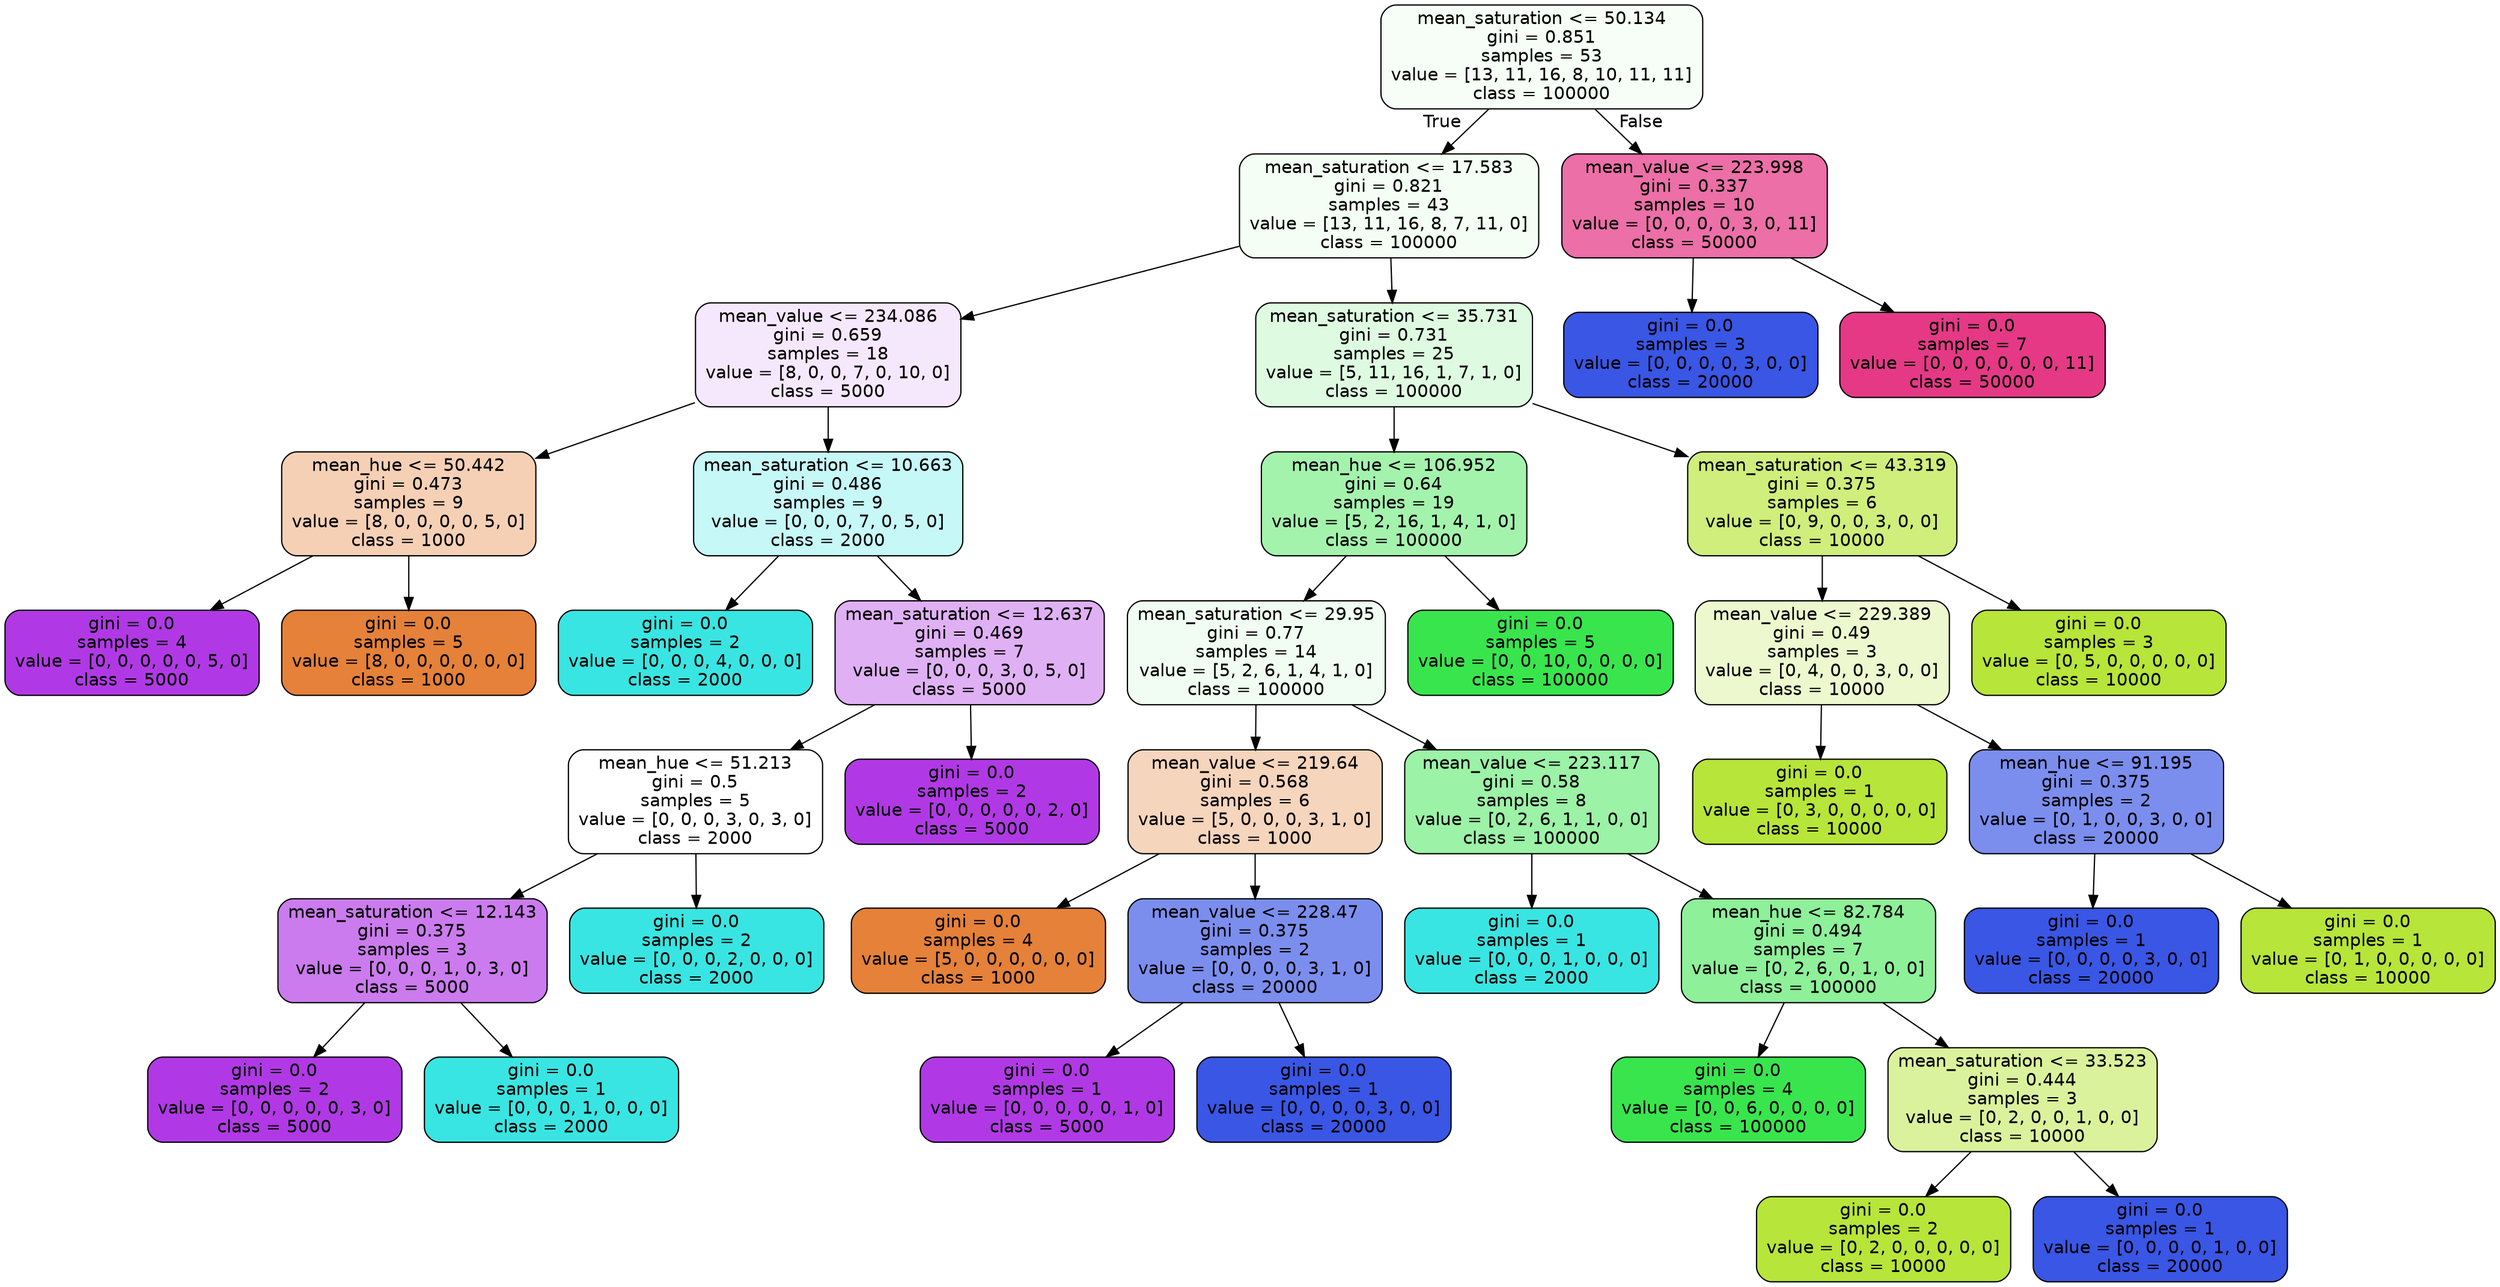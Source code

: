 digraph Tree {
node [shape=box, style="filled, rounded", color="black", fontname="helvetica"] ;
edge [fontname="helvetica"] ;
0 [label="mean_saturation <= 50.134\ngini = 0.851\nsamples = 53\nvalue = [13, 11, 16, 8, 10, 11, 11]\nclass = 100000", fillcolor="#f6fef7"] ;
1 [label="mean_saturation <= 17.583\ngini = 0.821\nsamples = 43\nvalue = [13, 11, 16, 8, 7, 11, 0]\nclass = 100000", fillcolor="#f4fef5"] ;
0 -> 1 [labeldistance=2.5, labelangle=45, headlabel="True"] ;
2 [label="mean_value <= 234.086\ngini = 0.659\nsamples = 18\nvalue = [8, 0, 0, 7, 0, 10, 0]\nclass = 5000", fillcolor="#f6e8fc"] ;
1 -> 2 ;
3 [label="mean_hue <= 50.442\ngini = 0.473\nsamples = 9\nvalue = [8, 0, 0, 0, 0, 5, 0]\nclass = 1000", fillcolor="#f5d0b5"] ;
2 -> 3 ;
4 [label="gini = 0.0\nsamples = 4\nvalue = [0, 0, 0, 0, 0, 5, 0]\nclass = 5000", fillcolor="#b139e5"] ;
3 -> 4 ;
5 [label="gini = 0.0\nsamples = 5\nvalue = [8, 0, 0, 0, 0, 0, 0]\nclass = 1000", fillcolor="#e58139"] ;
3 -> 5 ;
6 [label="mean_saturation <= 10.663\ngini = 0.486\nsamples = 9\nvalue = [0, 0, 0, 7, 0, 5, 0]\nclass = 2000", fillcolor="#c6f8f7"] ;
2 -> 6 ;
7 [label="gini = 0.0\nsamples = 2\nvalue = [0, 0, 0, 4, 0, 0, 0]\nclass = 2000", fillcolor="#39e5e2"] ;
6 -> 7 ;
8 [label="mean_saturation <= 12.637\ngini = 0.469\nsamples = 7\nvalue = [0, 0, 0, 3, 0, 5, 0]\nclass = 5000", fillcolor="#e0b0f5"] ;
6 -> 8 ;
9 [label="mean_hue <= 51.213\ngini = 0.5\nsamples = 5\nvalue = [0, 0, 0, 3, 0, 3, 0]\nclass = 2000", fillcolor="#ffffff"] ;
8 -> 9 ;
10 [label="mean_saturation <= 12.143\ngini = 0.375\nsamples = 3\nvalue = [0, 0, 0, 1, 0, 3, 0]\nclass = 5000", fillcolor="#cb7bee"] ;
9 -> 10 ;
11 [label="gini = 0.0\nsamples = 2\nvalue = [0, 0, 0, 0, 0, 3, 0]\nclass = 5000", fillcolor="#b139e5"] ;
10 -> 11 ;
12 [label="gini = 0.0\nsamples = 1\nvalue = [0, 0, 0, 1, 0, 0, 0]\nclass = 2000", fillcolor="#39e5e2"] ;
10 -> 12 ;
13 [label="gini = 0.0\nsamples = 2\nvalue = [0, 0, 0, 2, 0, 0, 0]\nclass = 2000", fillcolor="#39e5e2"] ;
9 -> 13 ;
14 [label="gini = 0.0\nsamples = 2\nvalue = [0, 0, 0, 0, 0, 2, 0]\nclass = 5000", fillcolor="#b139e5"] ;
8 -> 14 ;
15 [label="mean_saturation <= 35.731\ngini = 0.731\nsamples = 25\nvalue = [5, 11, 16, 1, 7, 1, 0]\nclass = 100000", fillcolor="#defbe1"] ;
1 -> 15 ;
16 [label="mean_hue <= 106.952\ngini = 0.64\nsamples = 19\nvalue = [5, 2, 16, 1, 4, 1, 0]\nclass = 100000", fillcolor="#a4f3ad"] ;
15 -> 16 ;
17 [label="mean_saturation <= 29.95\ngini = 0.77\nsamples = 14\nvalue = [5, 2, 6, 1, 4, 1, 0]\nclass = 100000", fillcolor="#f1fdf2"] ;
16 -> 17 ;
18 [label="mean_value <= 219.64\ngini = 0.568\nsamples = 6\nvalue = [5, 0, 0, 0, 3, 1, 0]\nclass = 1000", fillcolor="#f6d5bd"] ;
17 -> 18 ;
19 [label="gini = 0.0\nsamples = 4\nvalue = [5, 0, 0, 0, 0, 0, 0]\nclass = 1000", fillcolor="#e58139"] ;
18 -> 19 ;
20 [label="mean_value <= 228.47\ngini = 0.375\nsamples = 2\nvalue = [0, 0, 0, 0, 3, 1, 0]\nclass = 20000", fillcolor="#7b8eee"] ;
18 -> 20 ;
21 [label="gini = 0.0\nsamples = 1\nvalue = [0, 0, 0, 0, 0, 1, 0]\nclass = 5000", fillcolor="#b139e5"] ;
20 -> 21 ;
22 [label="gini = 0.0\nsamples = 1\nvalue = [0, 0, 0, 0, 3, 0, 0]\nclass = 20000", fillcolor="#3956e5"] ;
20 -> 22 ;
23 [label="mean_value <= 223.117\ngini = 0.58\nsamples = 8\nvalue = [0, 2, 6, 1, 1, 0, 0]\nclass = 100000", fillcolor="#9cf2a6"] ;
17 -> 23 ;
24 [label="gini = 0.0\nsamples = 1\nvalue = [0, 0, 0, 1, 0, 0, 0]\nclass = 2000", fillcolor="#39e5e2"] ;
23 -> 24 ;
25 [label="mean_hue <= 82.784\ngini = 0.494\nsamples = 7\nvalue = [0, 2, 6, 0, 1, 0, 0]\nclass = 100000", fillcolor="#8ef099"] ;
23 -> 25 ;
26 [label="gini = 0.0\nsamples = 4\nvalue = [0, 0, 6, 0, 0, 0, 0]\nclass = 100000", fillcolor="#39e54d"] ;
25 -> 26 ;
27 [label="mean_saturation <= 33.523\ngini = 0.444\nsamples = 3\nvalue = [0, 2, 0, 0, 1, 0, 0]\nclass = 10000", fillcolor="#dbf29c"] ;
25 -> 27 ;
28 [label="gini = 0.0\nsamples = 2\nvalue = [0, 2, 0, 0, 0, 0, 0]\nclass = 10000", fillcolor="#b7e539"] ;
27 -> 28 ;
29 [label="gini = 0.0\nsamples = 1\nvalue = [0, 0, 0, 0, 1, 0, 0]\nclass = 20000", fillcolor="#3956e5"] ;
27 -> 29 ;
30 [label="gini = 0.0\nsamples = 5\nvalue = [0, 0, 10, 0, 0, 0, 0]\nclass = 100000", fillcolor="#39e54d"] ;
16 -> 30 ;
31 [label="mean_saturation <= 43.319\ngini = 0.375\nsamples = 6\nvalue = [0, 9, 0, 0, 3, 0, 0]\nclass = 10000", fillcolor="#cfee7b"] ;
15 -> 31 ;
32 [label="mean_value <= 229.389\ngini = 0.49\nsamples = 3\nvalue = [0, 4, 0, 0, 3, 0, 0]\nclass = 10000", fillcolor="#edf8ce"] ;
31 -> 32 ;
33 [label="gini = 0.0\nsamples = 1\nvalue = [0, 3, 0, 0, 0, 0, 0]\nclass = 10000", fillcolor="#b7e539"] ;
32 -> 33 ;
34 [label="mean_hue <= 91.195\ngini = 0.375\nsamples = 2\nvalue = [0, 1, 0, 0, 3, 0, 0]\nclass = 20000", fillcolor="#7b8eee"] ;
32 -> 34 ;
35 [label="gini = 0.0\nsamples = 1\nvalue = [0, 0, 0, 0, 3, 0, 0]\nclass = 20000", fillcolor="#3956e5"] ;
34 -> 35 ;
36 [label="gini = 0.0\nsamples = 1\nvalue = [0, 1, 0, 0, 0, 0, 0]\nclass = 10000", fillcolor="#b7e539"] ;
34 -> 36 ;
37 [label="gini = 0.0\nsamples = 3\nvalue = [0, 5, 0, 0, 0, 0, 0]\nclass = 10000", fillcolor="#b7e539"] ;
31 -> 37 ;
38 [label="mean_value <= 223.998\ngini = 0.337\nsamples = 10\nvalue = [0, 0, 0, 0, 3, 0, 11]\nclass = 50000", fillcolor="#ec6fa7"] ;
0 -> 38 [labeldistance=2.5, labelangle=-45, headlabel="False"] ;
39 [label="gini = 0.0\nsamples = 3\nvalue = [0, 0, 0, 0, 3, 0, 0]\nclass = 20000", fillcolor="#3956e5"] ;
38 -> 39 ;
40 [label="gini = 0.0\nsamples = 7\nvalue = [0, 0, 0, 0, 0, 0, 11]\nclass = 50000", fillcolor="#e53986"] ;
38 -> 40 ;
}